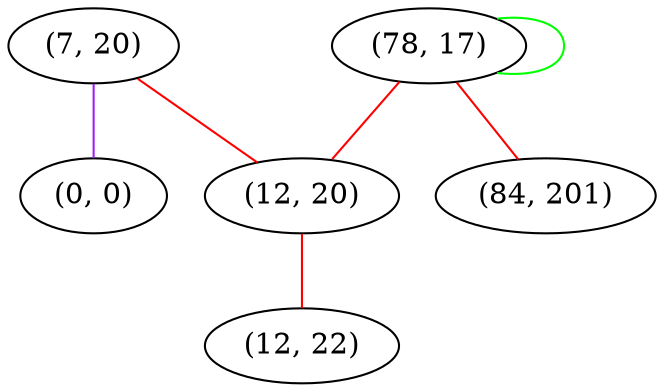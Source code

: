 graph "" {
"(7, 20)";
"(78, 17)";
"(12, 20)";
"(0, 0)";
"(84, 201)";
"(12, 22)";
"(7, 20)" -- "(12, 20)"  [color=red, key=0, weight=1];
"(7, 20)" -- "(0, 0)"  [color=purple, key=0, weight=4];
"(78, 17)" -- "(78, 17)"  [color=green, key=0, weight=2];
"(78, 17)" -- "(12, 20)"  [color=red, key=0, weight=1];
"(78, 17)" -- "(84, 201)"  [color=red, key=0, weight=1];
"(12, 20)" -- "(12, 22)"  [color=red, key=0, weight=1];
}
